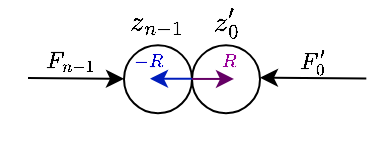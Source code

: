 <mxfile version="14.5.1" type="device"><diagram id="cffcn9OJoKh620bNL2Ns" name="Page1"><mxGraphModel dx="302" dy="268" grid="1" gridSize="5" guides="1" tooltips="1" connect="1" arrows="1" fold="1" page="1" pageScale="1" pageWidth="827" pageHeight="1169" math="1" shadow="0"><root><mxCell id="4XExjemixS20hkBwl0DX-0"/><mxCell id="4XExjemixS20hkBwl0DX-1" parent="4XExjemixS20hkBwl0DX-0"/><mxCell id="oAe8g5BMHlRDMpBez0HZ-0" value="$$z'_{0}$$" style="text;html=1;align=center;verticalAlign=middle;resizable=0;points=[];autosize=1;" parent="4XExjemixS20hkBwl0DX-1" vertex="1"><mxGeometry x="379" y="466.57" width="68" height="20" as="geometry"/></mxCell><mxCell id="oAe8g5BMHlRDMpBez0HZ-1" value="" style="ellipse;whiteSpace=wrap;html=1;aspect=fixed;" parent="4XExjemixS20hkBwl0DX-1" vertex="1"><mxGeometry x="362" y="488.57" width="34" height="34" as="geometry"/></mxCell><mxCell id="oAe8g5BMHlRDMpBez0HZ-3" value="$$z_{n-1}$$" style="text;html=1;align=center;verticalAlign=middle;resizable=0;points=[];autosize=1;" parent="4XExjemixS20hkBwl0DX-1" vertex="1"><mxGeometry x="340" y="466.57" width="76" height="20" as="geometry"/></mxCell><mxCell id="oAe8g5BMHlRDMpBez0HZ-7" value="" style="ellipse;whiteSpace=wrap;html=1;aspect=fixed;" parent="4XExjemixS20hkBwl0DX-1" vertex="1"><mxGeometry x="396" y="488.57" width="34" height="34" as="geometry"/></mxCell><mxCell id="oAe8g5BMHlRDMpBez0HZ-8" value="" style="endArrow=classic;html=1;" parent="4XExjemixS20hkBwl0DX-1" edge="1"><mxGeometry width="50" height="50" relative="1" as="geometry"><mxPoint x="314" y="505" as="sourcePoint"/><mxPoint x="362" y="505.4" as="targetPoint"/></mxGeometry></mxCell><mxCell id="oAe8g5BMHlRDMpBez0HZ-9" value="&lt;span style=&quot;background-color: rgb(255, 255, 255); font-size: 10px;&quot;&gt;&lt;span style=&quot;font-size: 10px;&quot;&gt;$$F_{n-1}$$&lt;/span&gt;&lt;/span&gt;" style="text;html=1;align=center;verticalAlign=middle;resizable=0;points=[];autosize=1;fontSize=10;" parent="4XExjemixS20hkBwl0DX-1" vertex="1"><mxGeometry x="300" y="486.57" width="70" height="20" as="geometry"/></mxCell><mxCell id="oAe8g5BMHlRDMpBez0HZ-10" value="" style="endArrow=classic;html=1;exitX=1.003;exitY=0.932;exitDx=0;exitDy=0;exitPerimeter=0;" parent="4XExjemixS20hkBwl0DX-1" edge="1" source="oAe8g5BMHlRDMpBez0HZ-11"><mxGeometry width="50" height="50" relative="1" as="geometry"><mxPoint x="485" y="510" as="sourcePoint"/><mxPoint x="430" y="504.87" as="targetPoint"/></mxGeometry></mxCell><mxCell id="oAe8g5BMHlRDMpBez0HZ-11" value="&lt;span style=&quot;background-color: rgb(255 , 255 , 255) ; font-size: 10px&quot;&gt;&lt;span style=&quot;font-size: 10px&quot;&gt;$$F'_0$$&lt;/span&gt;&lt;/span&gt;" style="text;html=1;align=center;verticalAlign=middle;resizable=0;points=[];autosize=1;fontSize=10;" parent="4XExjemixS20hkBwl0DX-1" vertex="1"><mxGeometry x="428" y="486.57" width="55" height="20" as="geometry"/></mxCell><mxCell id="oAe8g5BMHlRDMpBez0HZ-12" value="" style="rounded=0;whiteSpace=wrap;html=1;fillColor=none;strokeColor=none;" parent="4XExjemixS20hkBwl0DX-1" vertex="1"><mxGeometry x="388" y="524.57" width="16" height="10" as="geometry"/></mxCell><mxCell id="MMO9Xo1SaUp7pYolFm-Z-0" value="" style="endArrow=classic;html=1;fillColor=#0050ef;strokeColor=#001DBC;" edge="1" parent="4XExjemixS20hkBwl0DX-1"><mxGeometry width="50" height="50" relative="1" as="geometry"><mxPoint x="396" y="505.37" as="sourcePoint"/><mxPoint x="375" y="505.37" as="targetPoint"/></mxGeometry></mxCell><mxCell id="MMO9Xo1SaUp7pYolFm-Z-1" value="$$-R$$" style="text;html=1;align=center;verticalAlign=middle;resizable=0;points=[];autosize=1;fontSize=8;fontColor=#0000CC;" vertex="1" parent="4XExjemixS20hkBwl0DX-1"><mxGeometry x="354" y="486.57" width="40" height="20" as="geometry"/></mxCell><mxCell id="MMO9Xo1SaUp7pYolFm-Z-2" value="$$R$$" style="text;html=1;align=center;verticalAlign=middle;resizable=0;points=[];autosize=1;fontSize=8;fontColor=#990099;" vertex="1" parent="4XExjemixS20hkBwl0DX-1"><mxGeometry x="394" y="486.57" width="40" height="20" as="geometry"/></mxCell><mxCell id="MMO9Xo1SaUp7pYolFm-Z-3" value="" style="endArrow=classic;html=1;fillColor=#d80073;strokeColor=#660066;" edge="1" parent="4XExjemixS20hkBwl0DX-1"><mxGeometry width="50" height="50" relative="1" as="geometry"><mxPoint x="396" y="505.47" as="sourcePoint"/><mxPoint x="417" y="505.47" as="targetPoint"/></mxGeometry></mxCell><mxCell id="MMO9Xo1SaUp7pYolFm-Z-4" value="" style="rounded=0;whiteSpace=wrap;html=1;fillColor=none;strokeColor=none;" vertex="1" parent="4XExjemixS20hkBwl0DX-1"><mxGeometry x="388" y="466.57" width="16" height="10" as="geometry"/></mxCell></root></mxGraphModel></diagram></mxfile>
